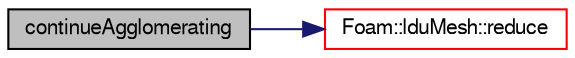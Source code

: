 digraph "continueAgglomerating"
{
  bgcolor="transparent";
  edge [fontname="FreeSans",fontsize="10",labelfontname="FreeSans",labelfontsize="10"];
  node [fontname="FreeSans",fontsize="10",shape=record];
  rankdir="LR";
  Node644 [label="continueAgglomerating",height=0.2,width=0.4,color="black", fillcolor="grey75", style="filled", fontcolor="black"];
  Node644 -> Node645 [color="midnightblue",fontsize="10",style="solid",fontname="FreeSans"];
  Node645 [label="Foam::lduMesh::reduce",height=0.2,width=0.4,color="red",URL="$a27126.html#a6cec2e0995e9a4320332dc1f7367a10e",tooltip="Helper: reduce with current communicator. "];
}

